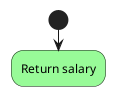 @startuml
'https://plantuml.com/activity-diagram-beta

start
    #palegreen:Return salary;
    kill

@enduml
